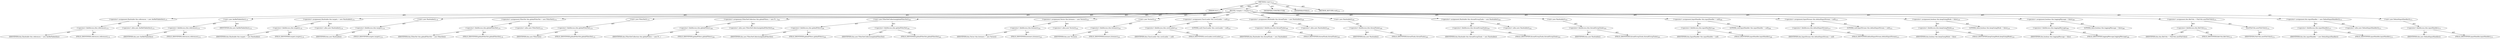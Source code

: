 digraph "&lt;init&gt;" {  
"111669149700" [label = <(METHOD,&lt;init&gt;)<SUB>273</SUB>> ]
"115964117059" [label = <(PARAM,this)<SUB>273</SUB>> ]
"25769803780" [label = <(BLOCK,&lt;empty&gt;,&lt;empty&gt;)<SUB>273</SUB>> ]
"30064771079" [label = <(&lt;operator&gt;.assignment,Hashtable this.references = new AntRefTable(this))<SUB>170</SUB>> ]
"30064771080" [label = <(&lt;operator&gt;.fieldAccess,this.references)<SUB>170</SUB>> ]
"68719476840" [label = <(IDENTIFIER,this,Hashtable this.references = new AntRefTable(this))> ]
"55834574852" [label = <(FIELD_IDENTIFIER,references,references)<SUB>170</SUB>> ]
"30064771081" [label = <(&lt;operator&gt;.alloc,new AntRefTable(this))<SUB>170</SUB>> ]
"30064771082" [label = <(&lt;init&gt;,new AntRefTable(this))<SUB>170</SUB>> ]
"30064771083" [label = <(&lt;operator&gt;.fieldAccess,this.references)<SUB>170</SUB>> ]
"68719476841" [label = <(IDENTIFIER,this,new AntRefTable(this))> ]
"55834574853" [label = <(FIELD_IDENTIFIER,references,references)<SUB>170</SUB>> ]
"68719476834" [label = <(IDENTIFIER,this,new AntRefTable(this))<SUB>170</SUB>> ]
"30064771084" [label = <(&lt;operator&gt;.assignment,Hashtable this.targets = new Hashtable())<SUB>176</SUB>> ]
"30064771085" [label = <(&lt;operator&gt;.fieldAccess,this.targets)<SUB>176</SUB>> ]
"68719476842" [label = <(IDENTIFIER,this,Hashtable this.targets = new Hashtable())> ]
"55834574854" [label = <(FIELD_IDENTIFIER,targets,targets)<SUB>176</SUB>> ]
"30064771086" [label = <(&lt;operator&gt;.alloc,new Hashtable())<SUB>176</SUB>> ]
"30064771087" [label = <(&lt;init&gt;,new Hashtable())<SUB>176</SUB>> ]
"30064771088" [label = <(&lt;operator&gt;.fieldAccess,this.targets)<SUB>176</SUB>> ]
"68719476843" [label = <(IDENTIFIER,this,new Hashtable())> ]
"55834574855" [label = <(FIELD_IDENTIFIER,targets,targets)<SUB>176</SUB>> ]
"30064771089" [label = <(&lt;operator&gt;.assignment,FilterSet this.globalFilterSet = new FilterSet())<SUB>178</SUB>> ]
"30064771090" [label = <(&lt;operator&gt;.fieldAccess,this.globalFilterSet)<SUB>178</SUB>> ]
"68719476844" [label = <(IDENTIFIER,this,FilterSet this.globalFilterSet = new FilterSet())> ]
"55834574856" [label = <(FIELD_IDENTIFIER,globalFilterSet,globalFilterSet)<SUB>178</SUB>> ]
"30064771091" [label = <(&lt;operator&gt;.alloc,new FilterSet())<SUB>178</SUB>> ]
"30064771092" [label = <(&lt;init&gt;,new FilterSet())<SUB>178</SUB>> ]
"30064771093" [label = <(&lt;operator&gt;.fieldAccess,this.globalFilterSet)<SUB>178</SUB>> ]
"68719476845" [label = <(IDENTIFIER,this,new FilterSet())> ]
"55834574857" [label = <(FIELD_IDENTIFIER,globalFilterSet,globalFilterSet)<SUB>178</SUB>> ]
"30064771094" [label = <(&lt;operator&gt;.assignment,FilterSetCollection this.globalFilters = new Fi...)<SUB>184</SUB>> ]
"30064771095" [label = <(&lt;operator&gt;.fieldAccess,this.globalFilters)<SUB>184</SUB>> ]
"68719476846" [label = <(IDENTIFIER,this,FilterSetCollection this.globalFilters = new Fi...)> ]
"55834574858" [label = <(FIELD_IDENTIFIER,globalFilters,globalFilters)<SUB>184</SUB>> ]
"30064771096" [label = <(&lt;operator&gt;.alloc,new FilterSetCollection(globalFilterSet))<SUB>185</SUB>> ]
"30064771097" [label = <(&lt;init&gt;,new FilterSetCollection(globalFilterSet))<SUB>185</SUB>> ]
"30064771098" [label = <(&lt;operator&gt;.fieldAccess,this.globalFilters)<SUB>184</SUB>> ]
"68719476847" [label = <(IDENTIFIER,this,new FilterSetCollection(globalFilterSet))> ]
"55834574859" [label = <(FIELD_IDENTIFIER,globalFilters,globalFilters)<SUB>184</SUB>> ]
"30064771099" [label = <(&lt;operator&gt;.fieldAccess,this.globalFilterSet)<SUB>185</SUB>> ]
"68719476848" [label = <(IDENTIFIER,this,new FilterSetCollection(globalFilterSet))> ]
"55834574860" [label = <(FIELD_IDENTIFIER,globalFilterSet,globalFilterSet)<SUB>185</SUB>> ]
"30064771100" [label = <(&lt;operator&gt;.assignment,Vector this.listeners = new Vector())<SUB>191</SUB>> ]
"30064771101" [label = <(&lt;operator&gt;.fieldAccess,this.listeners)<SUB>191</SUB>> ]
"68719476849" [label = <(IDENTIFIER,this,Vector this.listeners = new Vector())> ]
"55834574861" [label = <(FIELD_IDENTIFIER,listeners,listeners)<SUB>191</SUB>> ]
"30064771102" [label = <(&lt;operator&gt;.alloc,new Vector())<SUB>191</SUB>> ]
"30064771103" [label = <(&lt;init&gt;,new Vector())<SUB>191</SUB>> ]
"30064771104" [label = <(&lt;operator&gt;.fieldAccess,this.listeners)<SUB>191</SUB>> ]
"68719476850" [label = <(IDENTIFIER,this,new Vector())> ]
"55834574862" [label = <(FIELD_IDENTIFIER,listeners,listeners)<SUB>191</SUB>> ]
"30064771105" [label = <(&lt;operator&gt;.assignment,ClassLoader this.coreLoader = null)<SUB>197</SUB>> ]
"30064771106" [label = <(&lt;operator&gt;.fieldAccess,this.coreLoader)<SUB>197</SUB>> ]
"68719476851" [label = <(IDENTIFIER,this,ClassLoader this.coreLoader = null)> ]
"55834574863" [label = <(FIELD_IDENTIFIER,coreLoader,coreLoader)<SUB>197</SUB>> ]
"90194313216" [label = <(LITERAL,null,ClassLoader this.coreLoader = null)<SUB>197</SUB>> ]
"30064771107" [label = <(&lt;operator&gt;.assignment,Hashtable this.threadTasks = new Hashtable())<SUB>200</SUB>> ]
"30064771108" [label = <(&lt;operator&gt;.fieldAccess,this.threadTasks)<SUB>200</SUB>> ]
"68719476852" [label = <(IDENTIFIER,this,Hashtable this.threadTasks = new Hashtable())> ]
"55834574864" [label = <(FIELD_IDENTIFIER,threadTasks,threadTasks)<SUB>200</SUB>> ]
"30064771109" [label = <(&lt;operator&gt;.alloc,new Hashtable())<SUB>200</SUB>> ]
"30064771110" [label = <(&lt;init&gt;,new Hashtable())<SUB>200</SUB>> ]
"30064771111" [label = <(&lt;operator&gt;.fieldAccess,this.threadTasks)<SUB>200</SUB>> ]
"68719476853" [label = <(IDENTIFIER,this,new Hashtable())> ]
"55834574865" [label = <(FIELD_IDENTIFIER,threadTasks,threadTasks)<SUB>200</SUB>> ]
"30064771112" [label = <(&lt;operator&gt;.assignment,Hashtable this.threadGroupTasks = new Hashtable())<SUB>203</SUB>> ]
"30064771113" [label = <(&lt;operator&gt;.fieldAccess,this.threadGroupTasks)<SUB>203</SUB>> ]
"68719476854" [label = <(IDENTIFIER,this,Hashtable this.threadGroupTasks = new Hashtable())> ]
"55834574866" [label = <(FIELD_IDENTIFIER,threadGroupTasks,threadGroupTasks)<SUB>203</SUB>> ]
"30064771114" [label = <(&lt;operator&gt;.alloc,new Hashtable())<SUB>203</SUB>> ]
"30064771115" [label = <(&lt;init&gt;,new Hashtable())<SUB>203</SUB>> ]
"30064771116" [label = <(&lt;operator&gt;.fieldAccess,this.threadGroupTasks)<SUB>203</SUB>> ]
"68719476855" [label = <(IDENTIFIER,this,new Hashtable())> ]
"55834574867" [label = <(FIELD_IDENTIFIER,threadGroupTasks,threadGroupTasks)<SUB>203</SUB>> ]
"30064771117" [label = <(&lt;operator&gt;.assignment,InputHandler this.inputHandler = null)<SUB>208</SUB>> ]
"30064771118" [label = <(&lt;operator&gt;.fieldAccess,this.inputHandler)<SUB>208</SUB>> ]
"68719476856" [label = <(IDENTIFIER,this,InputHandler this.inputHandler = null)> ]
"55834574868" [label = <(FIELD_IDENTIFIER,inputHandler,inputHandler)<SUB>208</SUB>> ]
"90194313217" [label = <(LITERAL,null,InputHandler this.inputHandler = null)<SUB>208</SUB>> ]
"30064771119" [label = <(&lt;operator&gt;.assignment,InputStream this.defaultInputStream = null)<SUB>213</SUB>> ]
"30064771120" [label = <(&lt;operator&gt;.fieldAccess,this.defaultInputStream)<SUB>213</SUB>> ]
"68719476857" [label = <(IDENTIFIER,this,InputStream this.defaultInputStream = null)> ]
"55834574869" [label = <(FIELD_IDENTIFIER,defaultInputStream,defaultInputStream)<SUB>213</SUB>> ]
"90194313218" [label = <(LITERAL,null,InputStream this.defaultInputStream = null)<SUB>213</SUB>> ]
"30064771121" [label = <(&lt;operator&gt;.assignment,boolean this.keepGoingMode = false)<SUB>218</SUB>> ]
"30064771122" [label = <(&lt;operator&gt;.fieldAccess,this.keepGoingMode)<SUB>218</SUB>> ]
"68719476858" [label = <(IDENTIFIER,this,boolean this.keepGoingMode = false)> ]
"55834574870" [label = <(FIELD_IDENTIFIER,keepGoingMode,keepGoingMode)<SUB>218</SUB>> ]
"90194313219" [label = <(LITERAL,false,boolean this.keepGoingMode = false)<SUB>218</SUB>> ]
"30064771123" [label = <(&lt;operator&gt;.assignment,boolean this.loggingMessage = false)<SUB>268</SUB>> ]
"30064771124" [label = <(&lt;operator&gt;.fieldAccess,this.loggingMessage)<SUB>268</SUB>> ]
"68719476859" [label = <(IDENTIFIER,this,boolean this.loggingMessage = false)> ]
"55834574871" [label = <(FIELD_IDENTIFIER,loggingMessage,loggingMessage)<SUB>268</SUB>> ]
"90194313220" [label = <(LITERAL,false,boolean this.loggingMessage = false)<SUB>268</SUB>> ]
"30064771125" [label = <(&lt;operator&gt;.assignment,this.fileUtils = FileUtils.newFileUtils())<SUB>274</SUB>> ]
"30064771126" [label = <(&lt;operator&gt;.fieldAccess,this.fileUtils)<SUB>274</SUB>> ]
"68719476860" [label = <(IDENTIFIER,this,this.fileUtils = FileUtils.newFileUtils())> ]
"55834574872" [label = <(FIELD_IDENTIFIER,fileUtils,fileUtils)<SUB>274</SUB>> ]
"30064771127" [label = <(newFileUtils,newFileUtils())<SUB>274</SUB>> ]
"68719476861" [label = <(IDENTIFIER,FileUtils,newFileUtils())<SUB>274</SUB>> ]
"30064771128" [label = <(&lt;operator&gt;.assignment,this.inputHandler = new DefaultInputHandler())<SUB>275</SUB>> ]
"30064771129" [label = <(&lt;operator&gt;.fieldAccess,this.inputHandler)<SUB>275</SUB>> ]
"68719476862" [label = <(IDENTIFIER,this,this.inputHandler = new DefaultInputHandler())> ]
"55834574873" [label = <(FIELD_IDENTIFIER,inputHandler,inputHandler)<SUB>275</SUB>> ]
"30064771130" [label = <(&lt;operator&gt;.alloc,new DefaultInputHandler())<SUB>275</SUB>> ]
"30064771131" [label = <(&lt;init&gt;,new DefaultInputHandler())<SUB>275</SUB>> ]
"30064771132" [label = <(&lt;operator&gt;.fieldAccess,this.inputHandler)<SUB>275</SUB>> ]
"68719476863" [label = <(IDENTIFIER,this,new DefaultInputHandler())> ]
"55834574874" [label = <(FIELD_IDENTIFIER,inputHandler,inputHandler)<SUB>275</SUB>> ]
"133143986231" [label = <(MODIFIER,CONSTRUCTOR)> ]
"133143986232" [label = <(MODIFIER,PUBLIC)> ]
"128849018884" [label = <(METHOD_RETURN,void)<SUB>276</SUB>> ]
  "111669149700" -> "115964117059"  [ label = "AST: "] 
  "111669149700" -> "25769803780"  [ label = "AST: "] 
  "111669149700" -> "133143986231"  [ label = "AST: "] 
  "111669149700" -> "133143986232"  [ label = "AST: "] 
  "111669149700" -> "128849018884"  [ label = "AST: "] 
  "25769803780" -> "30064771079"  [ label = "AST: "] 
  "25769803780" -> "30064771082"  [ label = "AST: "] 
  "25769803780" -> "30064771084"  [ label = "AST: "] 
  "25769803780" -> "30064771087"  [ label = "AST: "] 
  "25769803780" -> "30064771089"  [ label = "AST: "] 
  "25769803780" -> "30064771092"  [ label = "AST: "] 
  "25769803780" -> "30064771094"  [ label = "AST: "] 
  "25769803780" -> "30064771097"  [ label = "AST: "] 
  "25769803780" -> "30064771100"  [ label = "AST: "] 
  "25769803780" -> "30064771103"  [ label = "AST: "] 
  "25769803780" -> "30064771105"  [ label = "AST: "] 
  "25769803780" -> "30064771107"  [ label = "AST: "] 
  "25769803780" -> "30064771110"  [ label = "AST: "] 
  "25769803780" -> "30064771112"  [ label = "AST: "] 
  "25769803780" -> "30064771115"  [ label = "AST: "] 
  "25769803780" -> "30064771117"  [ label = "AST: "] 
  "25769803780" -> "30064771119"  [ label = "AST: "] 
  "25769803780" -> "30064771121"  [ label = "AST: "] 
  "25769803780" -> "30064771123"  [ label = "AST: "] 
  "25769803780" -> "30064771125"  [ label = "AST: "] 
  "25769803780" -> "30064771128"  [ label = "AST: "] 
  "25769803780" -> "30064771131"  [ label = "AST: "] 
  "30064771079" -> "30064771080"  [ label = "AST: "] 
  "30064771079" -> "30064771081"  [ label = "AST: "] 
  "30064771080" -> "68719476840"  [ label = "AST: "] 
  "30064771080" -> "55834574852"  [ label = "AST: "] 
  "30064771082" -> "30064771083"  [ label = "AST: "] 
  "30064771082" -> "68719476834"  [ label = "AST: "] 
  "30064771083" -> "68719476841"  [ label = "AST: "] 
  "30064771083" -> "55834574853"  [ label = "AST: "] 
  "30064771084" -> "30064771085"  [ label = "AST: "] 
  "30064771084" -> "30064771086"  [ label = "AST: "] 
  "30064771085" -> "68719476842"  [ label = "AST: "] 
  "30064771085" -> "55834574854"  [ label = "AST: "] 
  "30064771087" -> "30064771088"  [ label = "AST: "] 
  "30064771088" -> "68719476843"  [ label = "AST: "] 
  "30064771088" -> "55834574855"  [ label = "AST: "] 
  "30064771089" -> "30064771090"  [ label = "AST: "] 
  "30064771089" -> "30064771091"  [ label = "AST: "] 
  "30064771090" -> "68719476844"  [ label = "AST: "] 
  "30064771090" -> "55834574856"  [ label = "AST: "] 
  "30064771092" -> "30064771093"  [ label = "AST: "] 
  "30064771093" -> "68719476845"  [ label = "AST: "] 
  "30064771093" -> "55834574857"  [ label = "AST: "] 
  "30064771094" -> "30064771095"  [ label = "AST: "] 
  "30064771094" -> "30064771096"  [ label = "AST: "] 
  "30064771095" -> "68719476846"  [ label = "AST: "] 
  "30064771095" -> "55834574858"  [ label = "AST: "] 
  "30064771097" -> "30064771098"  [ label = "AST: "] 
  "30064771097" -> "30064771099"  [ label = "AST: "] 
  "30064771098" -> "68719476847"  [ label = "AST: "] 
  "30064771098" -> "55834574859"  [ label = "AST: "] 
  "30064771099" -> "68719476848"  [ label = "AST: "] 
  "30064771099" -> "55834574860"  [ label = "AST: "] 
  "30064771100" -> "30064771101"  [ label = "AST: "] 
  "30064771100" -> "30064771102"  [ label = "AST: "] 
  "30064771101" -> "68719476849"  [ label = "AST: "] 
  "30064771101" -> "55834574861"  [ label = "AST: "] 
  "30064771103" -> "30064771104"  [ label = "AST: "] 
  "30064771104" -> "68719476850"  [ label = "AST: "] 
  "30064771104" -> "55834574862"  [ label = "AST: "] 
  "30064771105" -> "30064771106"  [ label = "AST: "] 
  "30064771105" -> "90194313216"  [ label = "AST: "] 
  "30064771106" -> "68719476851"  [ label = "AST: "] 
  "30064771106" -> "55834574863"  [ label = "AST: "] 
  "30064771107" -> "30064771108"  [ label = "AST: "] 
  "30064771107" -> "30064771109"  [ label = "AST: "] 
  "30064771108" -> "68719476852"  [ label = "AST: "] 
  "30064771108" -> "55834574864"  [ label = "AST: "] 
  "30064771110" -> "30064771111"  [ label = "AST: "] 
  "30064771111" -> "68719476853"  [ label = "AST: "] 
  "30064771111" -> "55834574865"  [ label = "AST: "] 
  "30064771112" -> "30064771113"  [ label = "AST: "] 
  "30064771112" -> "30064771114"  [ label = "AST: "] 
  "30064771113" -> "68719476854"  [ label = "AST: "] 
  "30064771113" -> "55834574866"  [ label = "AST: "] 
  "30064771115" -> "30064771116"  [ label = "AST: "] 
  "30064771116" -> "68719476855"  [ label = "AST: "] 
  "30064771116" -> "55834574867"  [ label = "AST: "] 
  "30064771117" -> "30064771118"  [ label = "AST: "] 
  "30064771117" -> "90194313217"  [ label = "AST: "] 
  "30064771118" -> "68719476856"  [ label = "AST: "] 
  "30064771118" -> "55834574868"  [ label = "AST: "] 
  "30064771119" -> "30064771120"  [ label = "AST: "] 
  "30064771119" -> "90194313218"  [ label = "AST: "] 
  "30064771120" -> "68719476857"  [ label = "AST: "] 
  "30064771120" -> "55834574869"  [ label = "AST: "] 
  "30064771121" -> "30064771122"  [ label = "AST: "] 
  "30064771121" -> "90194313219"  [ label = "AST: "] 
  "30064771122" -> "68719476858"  [ label = "AST: "] 
  "30064771122" -> "55834574870"  [ label = "AST: "] 
  "30064771123" -> "30064771124"  [ label = "AST: "] 
  "30064771123" -> "90194313220"  [ label = "AST: "] 
  "30064771124" -> "68719476859"  [ label = "AST: "] 
  "30064771124" -> "55834574871"  [ label = "AST: "] 
  "30064771125" -> "30064771126"  [ label = "AST: "] 
  "30064771125" -> "30064771127"  [ label = "AST: "] 
  "30064771126" -> "68719476860"  [ label = "AST: "] 
  "30064771126" -> "55834574872"  [ label = "AST: "] 
  "30064771127" -> "68719476861"  [ label = "AST: "] 
  "30064771128" -> "30064771129"  [ label = "AST: "] 
  "30064771128" -> "30064771130"  [ label = "AST: "] 
  "30064771129" -> "68719476862"  [ label = "AST: "] 
  "30064771129" -> "55834574873"  [ label = "AST: "] 
  "30064771131" -> "30064771132"  [ label = "AST: "] 
  "30064771132" -> "68719476863"  [ label = "AST: "] 
  "30064771132" -> "55834574874"  [ label = "AST: "] 
  "111669149700" -> "115964117059"  [ label = "DDG: "] 
}
